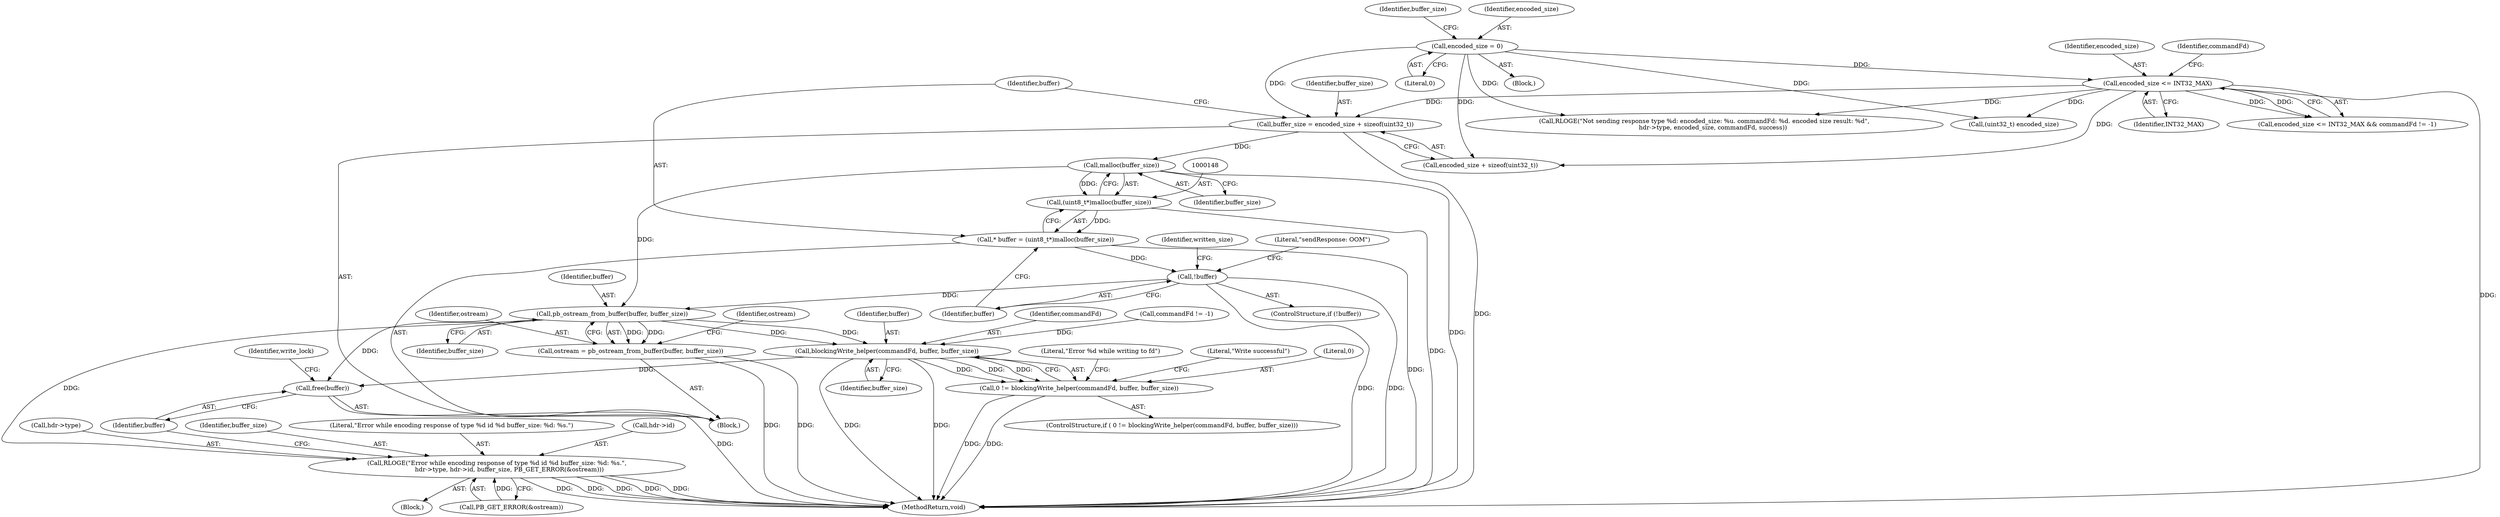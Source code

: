 digraph "0_Android_95610818918f6f11fe7d23aca1380e6c0fac2af0_0@API" {
"1000149" [label="(Call,malloc(buffer_size))"];
"1000138" [label="(Call,buffer_size = encoded_size + sizeof(uint32_t))"];
"1000104" [label="(Call,encoded_size = 0)"];
"1000130" [label="(Call,encoded_size <= INT32_MAX)"];
"1000147" [label="(Call,(uint8_t*)malloc(buffer_size))"];
"1000145" [label="(Call,* buffer = (uint8_t*)malloc(buffer_size))"];
"1000152" [label="(Call,!buffer)"];
"1000169" [label="(Call,pb_ostream_from_buffer(buffer, buffer_size))"];
"1000167" [label="(Call,ostream = pb_ostream_from_buffer(buffer, buffer_size))"];
"1000221" [label="(Call,blockingWrite_helper(commandFd, buffer, buffer_size))"];
"1000219" [label="(Call,0 != blockingWrite_helper(commandFd, buffer, buffer_size))"];
"1000247" [label="(Call,free(buffer))"];
"1000235" [label="(Call,RLOGE(\"Error while encoding response of type %d id %d buffer_size: %d: %s.\",\n             hdr->type, hdr->id, buffer_size, PB_GET_ERROR(&ostream)))"];
"1000138" [label="(Call,buffer_size = encoded_size + sizeof(uint32_t))"];
"1000223" [label="(Identifier,buffer)"];
"1000104" [label="(Call,encoded_size = 0)"];
"1000153" [label="(Identifier,buffer)"];
"1000110" [label="(Identifier,buffer_size)"];
"1000236" [label="(Literal,\"Error while encoding response of type %d id %d buffer_size: %d: %s.\")"];
"1000151" [label="(ControlStructure,if (!buffer))"];
"1000147" [label="(Call,(uint8_t*)malloc(buffer_size))"];
"1000222" [label="(Identifier,commandFd)"];
"1000145" [label="(Call,* buffer = (uint8_t*)malloc(buffer_size))"];
"1000232" [label="(Literal,\"Write successful\")"];
"1000132" [label="(Identifier,INT32_MAX)"];
"1000106" [label="(Literal,0)"];
"1000130" [label="(Call,encoded_size <= INT32_MAX)"];
"1000218" [label="(ControlStructure,if ( 0 != blockingWrite_helper(commandFd, buffer, buffer_size)))"];
"1000146" [label="(Identifier,buffer)"];
"1000105" [label="(Identifier,encoded_size)"];
"1000140" [label="(Call,encoded_size + sizeof(uint32_t))"];
"1000164" [label="(Call,(uint32_t) encoded_size)"];
"1000251" [label="(Call,RLOGE(\"Not sending response type %d: encoded_size: %u. commandFd: %d. encoded size result: %d\",\n         hdr->type, encoded_size, commandFd, success))"];
"1000162" [label="(Identifier,written_size)"];
"1000171" [label="(Identifier,buffer_size)"];
"1000221" [label="(Call,blockingWrite_helper(commandFd, buffer, buffer_size))"];
"1000168" [label="(Identifier,ostream)"];
"1000169" [label="(Call,pb_ostream_from_buffer(buffer, buffer_size))"];
"1000235" [label="(Call,RLOGE(\"Error while encoding response of type %d id %d buffer_size: %d: %s.\",\n             hdr->type, hdr->id, buffer_size, PB_GET_ERROR(&ostream)))"];
"1000129" [label="(Call,encoded_size <= INT32_MAX && commandFd != -1)"];
"1000219" [label="(Call,0 != blockingWrite_helper(commandFd, buffer, buffer_size))"];
"1000131" [label="(Identifier,encoded_size)"];
"1000220" [label="(Literal,0)"];
"1000248" [label="(Identifier,buffer)"];
"1000137" [label="(Block,)"];
"1000150" [label="(Identifier,buffer_size)"];
"1000156" [label="(Literal,\"sendResponse: OOM\")"];
"1000261" [label="(Identifier,write_lock)"];
"1000102" [label="(Block,)"];
"1000174" [label="(Identifier,ostream)"];
"1000133" [label="(Call,commandFd != -1)"];
"1000227" [label="(Literal,\"Error %d while writing to fd\")"];
"1000149" [label="(Call,malloc(buffer_size))"];
"1000237" [label="(Call,hdr->type)"];
"1000262" [label="(MethodReturn,void)"];
"1000234" [label="(Block,)"];
"1000139" [label="(Identifier,buffer_size)"];
"1000244" [label="(Call,PB_GET_ERROR(&ostream))"];
"1000224" [label="(Identifier,buffer_size)"];
"1000152" [label="(Call,!buffer)"];
"1000243" [label="(Identifier,buffer_size)"];
"1000240" [label="(Call,hdr->id)"];
"1000170" [label="(Identifier,buffer)"];
"1000167" [label="(Call,ostream = pb_ostream_from_buffer(buffer, buffer_size))"];
"1000247" [label="(Call,free(buffer))"];
"1000134" [label="(Identifier,commandFd)"];
"1000149" -> "1000147"  [label="AST: "];
"1000149" -> "1000150"  [label="CFG: "];
"1000150" -> "1000149"  [label="AST: "];
"1000147" -> "1000149"  [label="CFG: "];
"1000149" -> "1000262"  [label="DDG: "];
"1000149" -> "1000147"  [label="DDG: "];
"1000138" -> "1000149"  [label="DDG: "];
"1000149" -> "1000169"  [label="DDG: "];
"1000138" -> "1000137"  [label="AST: "];
"1000138" -> "1000140"  [label="CFG: "];
"1000139" -> "1000138"  [label="AST: "];
"1000140" -> "1000138"  [label="AST: "];
"1000146" -> "1000138"  [label="CFG: "];
"1000138" -> "1000262"  [label="DDG: "];
"1000104" -> "1000138"  [label="DDG: "];
"1000130" -> "1000138"  [label="DDG: "];
"1000104" -> "1000102"  [label="AST: "];
"1000104" -> "1000106"  [label="CFG: "];
"1000105" -> "1000104"  [label="AST: "];
"1000106" -> "1000104"  [label="AST: "];
"1000110" -> "1000104"  [label="CFG: "];
"1000104" -> "1000130"  [label="DDG: "];
"1000104" -> "1000140"  [label="DDG: "];
"1000104" -> "1000164"  [label="DDG: "];
"1000104" -> "1000251"  [label="DDG: "];
"1000130" -> "1000129"  [label="AST: "];
"1000130" -> "1000132"  [label="CFG: "];
"1000131" -> "1000130"  [label="AST: "];
"1000132" -> "1000130"  [label="AST: "];
"1000134" -> "1000130"  [label="CFG: "];
"1000129" -> "1000130"  [label="CFG: "];
"1000130" -> "1000262"  [label="DDG: "];
"1000130" -> "1000129"  [label="DDG: "];
"1000130" -> "1000129"  [label="DDG: "];
"1000130" -> "1000140"  [label="DDG: "];
"1000130" -> "1000164"  [label="DDG: "];
"1000130" -> "1000251"  [label="DDG: "];
"1000147" -> "1000145"  [label="AST: "];
"1000148" -> "1000147"  [label="AST: "];
"1000145" -> "1000147"  [label="CFG: "];
"1000147" -> "1000262"  [label="DDG: "];
"1000147" -> "1000145"  [label="DDG: "];
"1000145" -> "1000137"  [label="AST: "];
"1000146" -> "1000145"  [label="AST: "];
"1000153" -> "1000145"  [label="CFG: "];
"1000145" -> "1000262"  [label="DDG: "];
"1000145" -> "1000152"  [label="DDG: "];
"1000152" -> "1000151"  [label="AST: "];
"1000152" -> "1000153"  [label="CFG: "];
"1000153" -> "1000152"  [label="AST: "];
"1000156" -> "1000152"  [label="CFG: "];
"1000162" -> "1000152"  [label="CFG: "];
"1000152" -> "1000262"  [label="DDG: "];
"1000152" -> "1000262"  [label="DDG: "];
"1000152" -> "1000169"  [label="DDG: "];
"1000169" -> "1000167"  [label="AST: "];
"1000169" -> "1000171"  [label="CFG: "];
"1000170" -> "1000169"  [label="AST: "];
"1000171" -> "1000169"  [label="AST: "];
"1000167" -> "1000169"  [label="CFG: "];
"1000169" -> "1000167"  [label="DDG: "];
"1000169" -> "1000167"  [label="DDG: "];
"1000169" -> "1000221"  [label="DDG: "];
"1000169" -> "1000221"  [label="DDG: "];
"1000169" -> "1000235"  [label="DDG: "];
"1000169" -> "1000247"  [label="DDG: "];
"1000167" -> "1000137"  [label="AST: "];
"1000168" -> "1000167"  [label="AST: "];
"1000174" -> "1000167"  [label="CFG: "];
"1000167" -> "1000262"  [label="DDG: "];
"1000167" -> "1000262"  [label="DDG: "];
"1000221" -> "1000219"  [label="AST: "];
"1000221" -> "1000224"  [label="CFG: "];
"1000222" -> "1000221"  [label="AST: "];
"1000223" -> "1000221"  [label="AST: "];
"1000224" -> "1000221"  [label="AST: "];
"1000219" -> "1000221"  [label="CFG: "];
"1000221" -> "1000262"  [label="DDG: "];
"1000221" -> "1000262"  [label="DDG: "];
"1000221" -> "1000219"  [label="DDG: "];
"1000221" -> "1000219"  [label="DDG: "];
"1000221" -> "1000219"  [label="DDG: "];
"1000133" -> "1000221"  [label="DDG: "];
"1000221" -> "1000247"  [label="DDG: "];
"1000219" -> "1000218"  [label="AST: "];
"1000220" -> "1000219"  [label="AST: "];
"1000227" -> "1000219"  [label="CFG: "];
"1000232" -> "1000219"  [label="CFG: "];
"1000219" -> "1000262"  [label="DDG: "];
"1000219" -> "1000262"  [label="DDG: "];
"1000247" -> "1000137"  [label="AST: "];
"1000247" -> "1000248"  [label="CFG: "];
"1000248" -> "1000247"  [label="AST: "];
"1000261" -> "1000247"  [label="CFG: "];
"1000247" -> "1000262"  [label="DDG: "];
"1000235" -> "1000234"  [label="AST: "];
"1000235" -> "1000244"  [label="CFG: "];
"1000236" -> "1000235"  [label="AST: "];
"1000237" -> "1000235"  [label="AST: "];
"1000240" -> "1000235"  [label="AST: "];
"1000243" -> "1000235"  [label="AST: "];
"1000244" -> "1000235"  [label="AST: "];
"1000248" -> "1000235"  [label="CFG: "];
"1000235" -> "1000262"  [label="DDG: "];
"1000235" -> "1000262"  [label="DDG: "];
"1000235" -> "1000262"  [label="DDG: "];
"1000235" -> "1000262"  [label="DDG: "];
"1000235" -> "1000262"  [label="DDG: "];
"1000244" -> "1000235"  [label="DDG: "];
}
